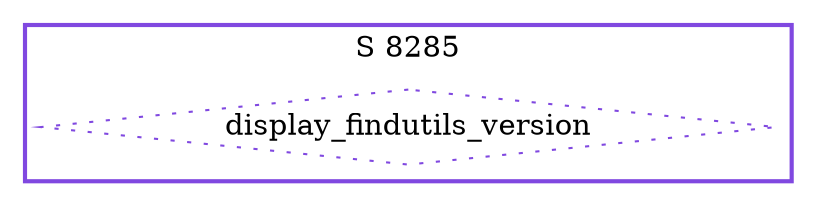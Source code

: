 digraph G {
  ratio=0.500000;
  "UV display_findutils_version (8285)" [shape=diamond,
                                         label="display_findutils_version",
                                         color="#8048E0", style=dotted];
  
  subgraph cluster_8285 { label="S 8285";
    color="#8048E0";
    style=bold;
    "UV display_findutils_version (8285)"; };
  
  
  }